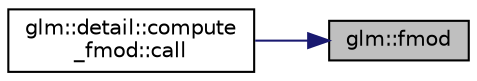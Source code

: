 digraph "glm::fmod"
{
 // LATEX_PDF_SIZE
  edge [fontname="Helvetica",fontsize="10",labelfontname="Helvetica",labelfontsize="10"];
  node [fontname="Helvetica",fontsize="10",shape=record];
  rankdir="RL";
  Node1 [label="glm::fmod",height=0.2,width=0.4,color="black", fillcolor="grey75", style="filled", fontcolor="black",tooltip=" "];
  Node1 -> Node2 [dir="back",color="midnightblue",fontsize="10",style="solid",fontname="Helvetica"];
  Node2 [label="glm::detail::compute\l_fmod::call",height=0.2,width=0.4,color="black", fillcolor="white", style="filled",URL="$structglm_1_1detail_1_1compute__fmod.html#add2143b71c7bfb64b030b4eed6ea3ef6",tooltip=" "];
}
